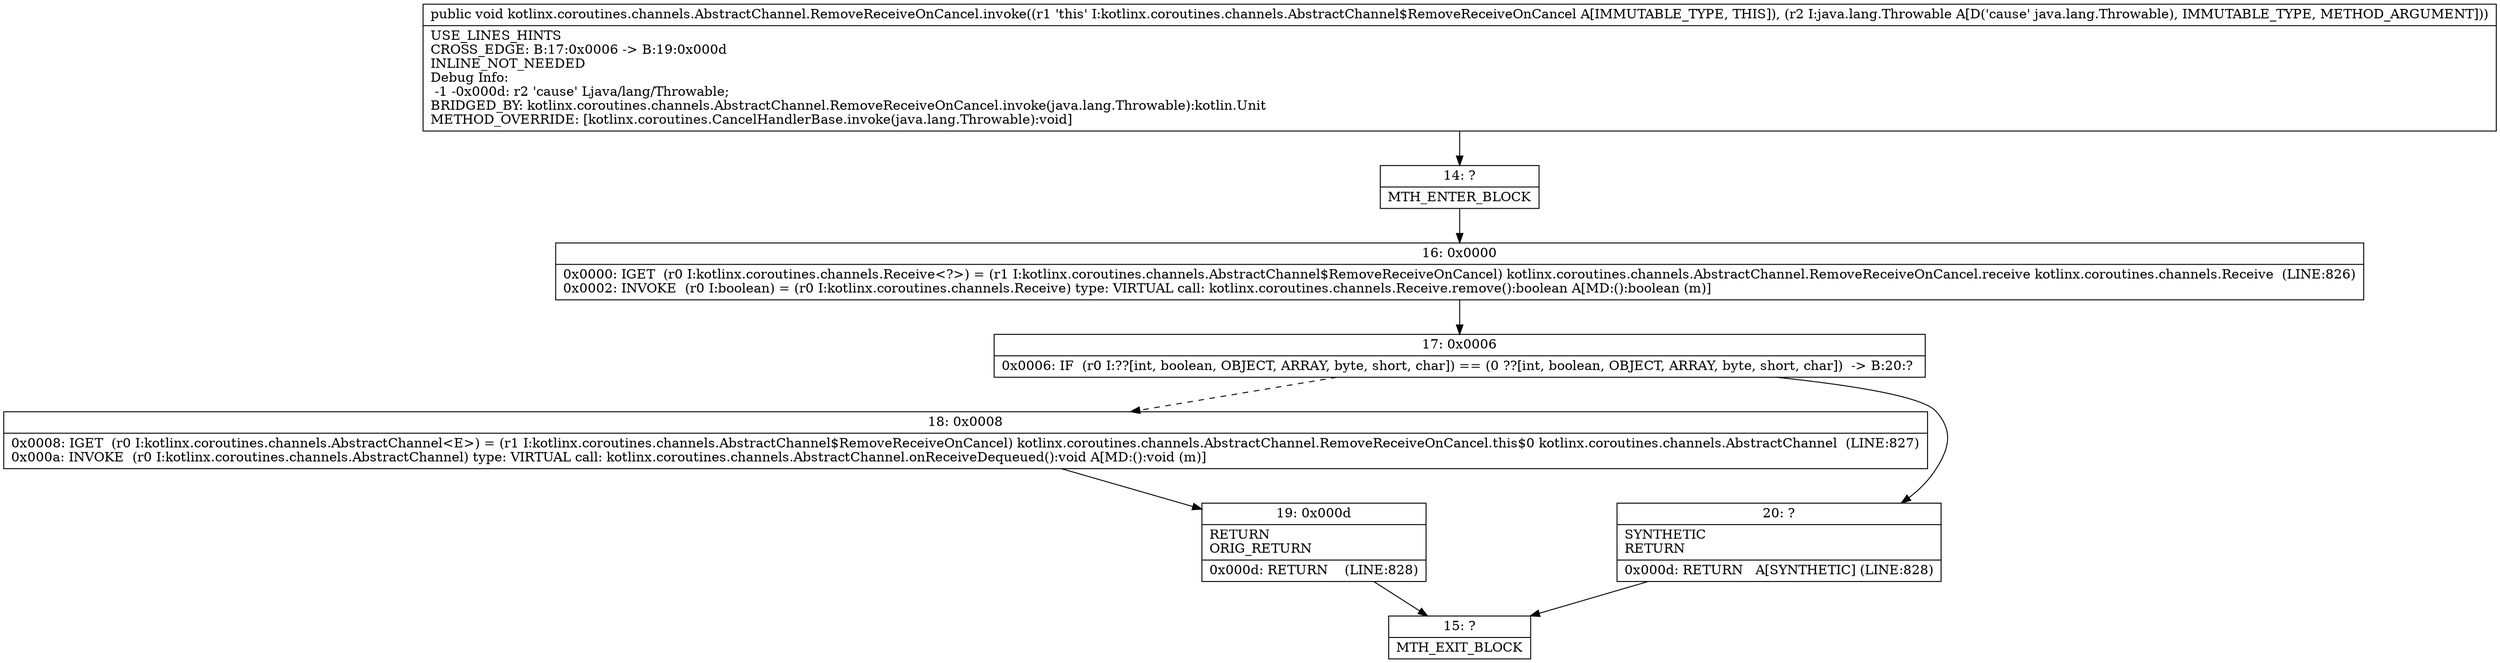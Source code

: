digraph "CFG forkotlinx.coroutines.channels.AbstractChannel.RemoveReceiveOnCancel.invoke(Ljava\/lang\/Throwable;)V" {
Node_14 [shape=record,label="{14\:\ ?|MTH_ENTER_BLOCK\l}"];
Node_16 [shape=record,label="{16\:\ 0x0000|0x0000: IGET  (r0 I:kotlinx.coroutines.channels.Receive\<?\>) = (r1 I:kotlinx.coroutines.channels.AbstractChannel$RemoveReceiveOnCancel) kotlinx.coroutines.channels.AbstractChannel.RemoveReceiveOnCancel.receive kotlinx.coroutines.channels.Receive  (LINE:826)\l0x0002: INVOKE  (r0 I:boolean) = (r0 I:kotlinx.coroutines.channels.Receive) type: VIRTUAL call: kotlinx.coroutines.channels.Receive.remove():boolean A[MD:():boolean (m)]\l}"];
Node_17 [shape=record,label="{17\:\ 0x0006|0x0006: IF  (r0 I:??[int, boolean, OBJECT, ARRAY, byte, short, char]) == (0 ??[int, boolean, OBJECT, ARRAY, byte, short, char])  \-\> B:20:? \l}"];
Node_18 [shape=record,label="{18\:\ 0x0008|0x0008: IGET  (r0 I:kotlinx.coroutines.channels.AbstractChannel\<E\>) = (r1 I:kotlinx.coroutines.channels.AbstractChannel$RemoveReceiveOnCancel) kotlinx.coroutines.channels.AbstractChannel.RemoveReceiveOnCancel.this$0 kotlinx.coroutines.channels.AbstractChannel  (LINE:827)\l0x000a: INVOKE  (r0 I:kotlinx.coroutines.channels.AbstractChannel) type: VIRTUAL call: kotlinx.coroutines.channels.AbstractChannel.onReceiveDequeued():void A[MD:():void (m)]\l}"];
Node_19 [shape=record,label="{19\:\ 0x000d|RETURN\lORIG_RETURN\l|0x000d: RETURN    (LINE:828)\l}"];
Node_15 [shape=record,label="{15\:\ ?|MTH_EXIT_BLOCK\l}"];
Node_20 [shape=record,label="{20\:\ ?|SYNTHETIC\lRETURN\l|0x000d: RETURN   A[SYNTHETIC] (LINE:828)\l}"];
MethodNode[shape=record,label="{public void kotlinx.coroutines.channels.AbstractChannel.RemoveReceiveOnCancel.invoke((r1 'this' I:kotlinx.coroutines.channels.AbstractChannel$RemoveReceiveOnCancel A[IMMUTABLE_TYPE, THIS]), (r2 I:java.lang.Throwable A[D('cause' java.lang.Throwable), IMMUTABLE_TYPE, METHOD_ARGUMENT]))  | USE_LINES_HINTS\lCROSS_EDGE: B:17:0x0006 \-\> B:19:0x000d\lINLINE_NOT_NEEDED\lDebug Info:\l  \-1 \-0x000d: r2 'cause' Ljava\/lang\/Throwable;\lBRIDGED_BY: kotlinx.coroutines.channels.AbstractChannel.RemoveReceiveOnCancel.invoke(java.lang.Throwable):kotlin.Unit\lMETHOD_OVERRIDE: [kotlinx.coroutines.CancelHandlerBase.invoke(java.lang.Throwable):void]\l}"];
MethodNode -> Node_14;Node_14 -> Node_16;
Node_16 -> Node_17;
Node_17 -> Node_18[style=dashed];
Node_17 -> Node_20;
Node_18 -> Node_19;
Node_19 -> Node_15;
Node_20 -> Node_15;
}

